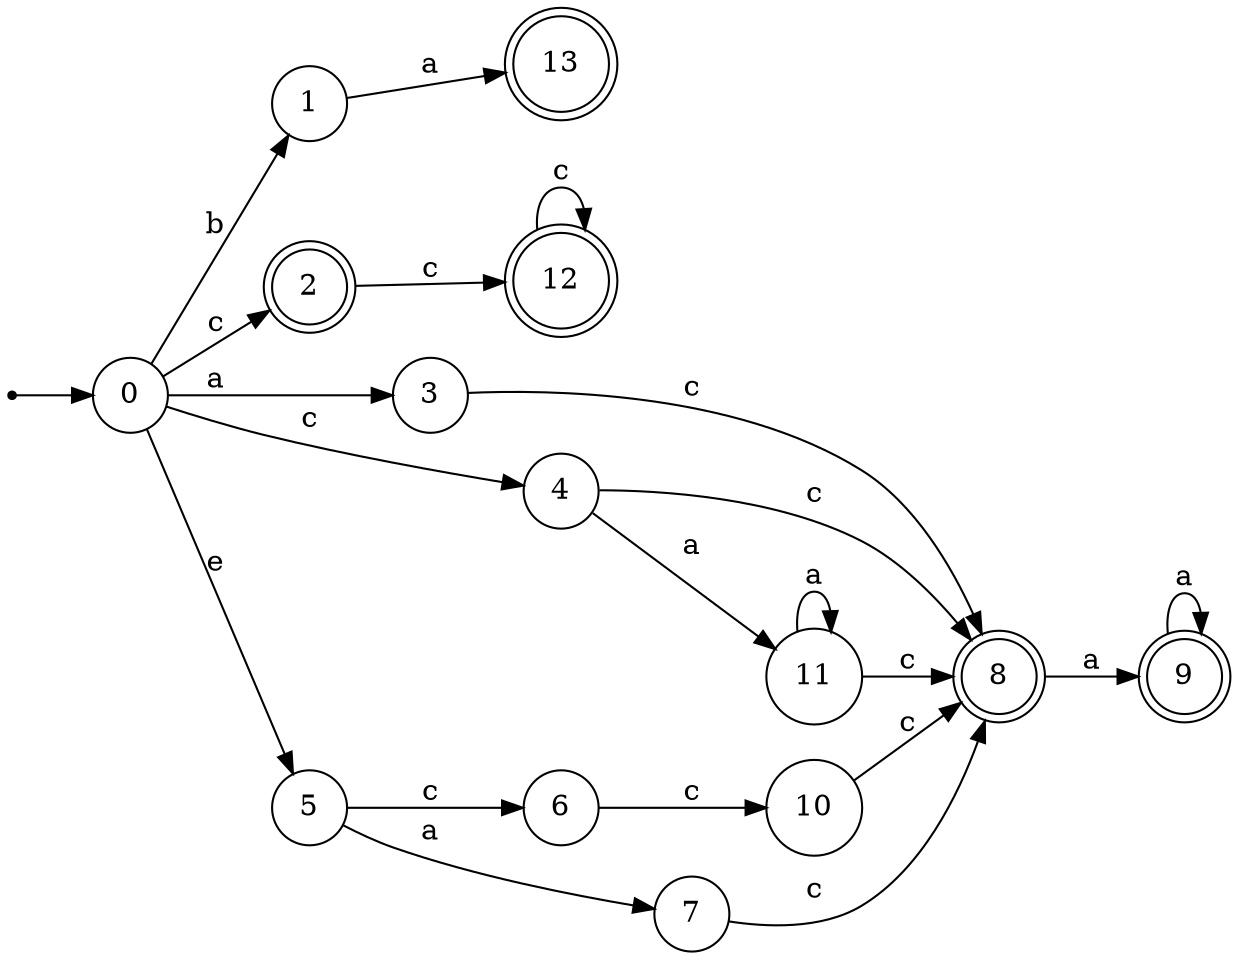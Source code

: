 digraph finite_state_machine {
rankdir=LR;
size="20,20";
node [shape = point]; "dummy0"
node [shape = circle]; "0";
"dummy0" -> "0";
node [shape = circle]; "1";
node [shape = doublecircle]; "2";node [shape = circle]; "3";
node [shape = circle]; "4";
node [shape = circle]; "5";
node [shape = circle]; "6";
node [shape = circle]; "7";
node [shape = doublecircle]; "8";node [shape = doublecircle]; "9";node [shape = circle]; "10";
node [shape = circle]; "11";
node [shape = doublecircle]; "12";node [shape = doublecircle]; "13";"0" -> "1" [label = "b"];
 "0" -> "2" [label = "c"];
 "0" -> "4" [label = "c"];
 "0" -> "3" [label = "a"];
 "0" -> "5" [label = "e"];
 "5" -> "6" [label = "c"];
 "5" -> "7" [label = "a"];
 "7" -> "8" [label = "c"];
 "8" -> "9" [label = "a"];
 "9" -> "9" [label = "a"];
 "6" -> "10" [label = "c"];
 "10" -> "8" [label = "c"];
 "4" -> "11" [label = "a"];
 "4" -> "8" [label = "c"];
 "11" -> "11" [label = "a"];
 "11" -> "8" [label = "c"];
 "3" -> "8" [label = "c"];
 "2" -> "12" [label = "c"];
 "12" -> "12" [label = "c"];
 "1" -> "13" [label = "a"];
 }
